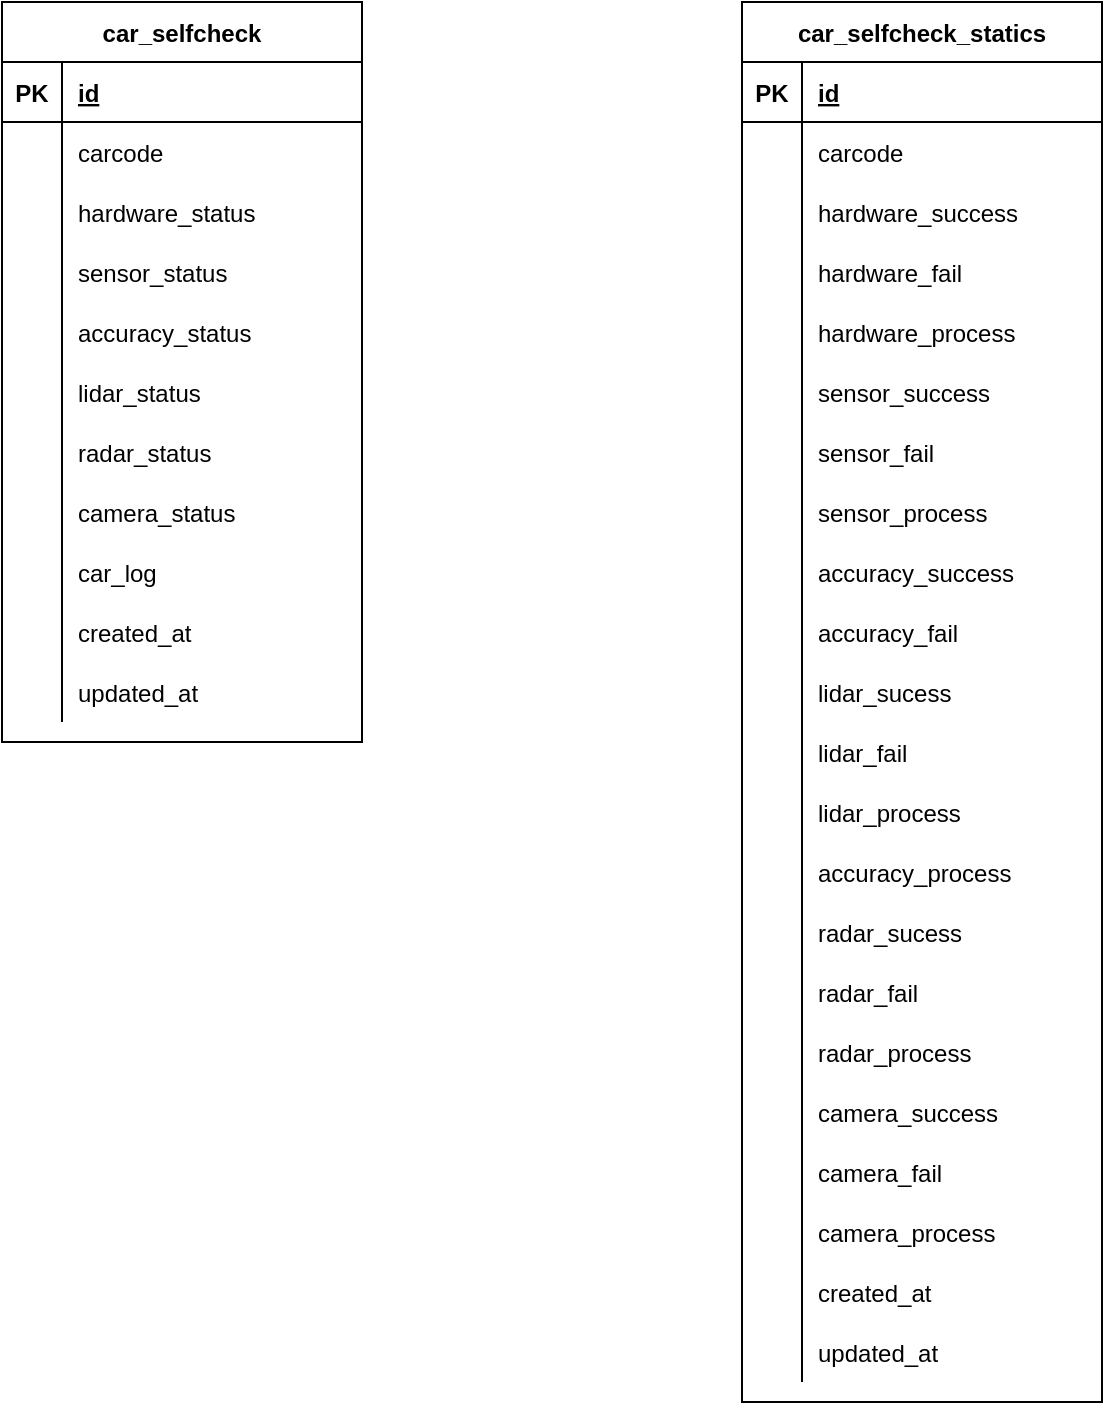 <mxfile version="14.5.10" type="github">
  <diagram id="R2lEEEUBdFMjLlhIrx00" name="Page-1">
    <mxGraphModel dx="2306" dy="1128" grid="1" gridSize="10" guides="1" tooltips="1" connect="1" arrows="1" fold="1" page="1" pageScale="1" pageWidth="850" pageHeight="1100" math="0" shadow="0" extFonts="Permanent Marker^https://fonts.googleapis.com/css?family=Permanent+Marker">
      <root>
        <mxCell id="0" />
        <mxCell id="1" parent="0" />
        <mxCell id="E98kSPfZP86CaEC_CXRD-1" value="car_selfcheck" style="shape=table;startSize=30;container=1;collapsible=1;childLayout=tableLayout;fixedRows=1;rowLines=0;fontStyle=1;align=center;resizeLast=1;" parent="1" vertex="1">
          <mxGeometry x="70" y="150" width="180" height="370" as="geometry" />
        </mxCell>
        <mxCell id="E98kSPfZP86CaEC_CXRD-2" value="" style="shape=partialRectangle;collapsible=0;dropTarget=0;pointerEvents=0;fillColor=none;top=0;left=0;bottom=1;right=0;points=[[0,0.5],[1,0.5]];portConstraint=eastwest;" parent="E98kSPfZP86CaEC_CXRD-1" vertex="1">
          <mxGeometry y="30" width="180" height="30" as="geometry" />
        </mxCell>
        <mxCell id="E98kSPfZP86CaEC_CXRD-3" value="PK" style="shape=partialRectangle;connectable=0;fillColor=none;top=0;left=0;bottom=0;right=0;fontStyle=1;overflow=hidden;" parent="E98kSPfZP86CaEC_CXRD-2" vertex="1">
          <mxGeometry width="30" height="30" as="geometry" />
        </mxCell>
        <mxCell id="E98kSPfZP86CaEC_CXRD-4" value="id" style="shape=partialRectangle;connectable=0;fillColor=none;top=0;left=0;bottom=0;right=0;align=left;spacingLeft=6;fontStyle=5;overflow=hidden;" parent="E98kSPfZP86CaEC_CXRD-2" vertex="1">
          <mxGeometry x="30" width="150" height="30" as="geometry" />
        </mxCell>
        <mxCell id="E98kSPfZP86CaEC_CXRD-5" value="" style="shape=partialRectangle;collapsible=0;dropTarget=0;pointerEvents=0;fillColor=none;top=0;left=0;bottom=0;right=0;points=[[0,0.5],[1,0.5]];portConstraint=eastwest;" parent="E98kSPfZP86CaEC_CXRD-1" vertex="1">
          <mxGeometry y="60" width="180" height="30" as="geometry" />
        </mxCell>
        <mxCell id="E98kSPfZP86CaEC_CXRD-6" value="" style="shape=partialRectangle;connectable=0;fillColor=none;top=0;left=0;bottom=0;right=0;editable=1;overflow=hidden;" parent="E98kSPfZP86CaEC_CXRD-5" vertex="1">
          <mxGeometry width="30" height="30" as="geometry" />
        </mxCell>
        <mxCell id="E98kSPfZP86CaEC_CXRD-7" value="carcode" style="shape=partialRectangle;connectable=0;fillColor=none;top=0;left=0;bottom=0;right=0;align=left;spacingLeft=6;overflow=hidden;" parent="E98kSPfZP86CaEC_CXRD-5" vertex="1">
          <mxGeometry x="30" width="150" height="30" as="geometry" />
        </mxCell>
        <mxCell id="E98kSPfZP86CaEC_CXRD-8" value="" style="shape=partialRectangle;collapsible=0;dropTarget=0;pointerEvents=0;fillColor=none;top=0;left=0;bottom=0;right=0;points=[[0,0.5],[1,0.5]];portConstraint=eastwest;" parent="E98kSPfZP86CaEC_CXRD-1" vertex="1">
          <mxGeometry y="90" width="180" height="30" as="geometry" />
        </mxCell>
        <mxCell id="E98kSPfZP86CaEC_CXRD-9" value="" style="shape=partialRectangle;connectable=0;fillColor=none;top=0;left=0;bottom=0;right=0;editable=1;overflow=hidden;" parent="E98kSPfZP86CaEC_CXRD-8" vertex="1">
          <mxGeometry width="30" height="30" as="geometry" />
        </mxCell>
        <mxCell id="E98kSPfZP86CaEC_CXRD-10" value="hardware_status" style="shape=partialRectangle;connectable=0;fillColor=none;top=0;left=0;bottom=0;right=0;align=left;spacingLeft=6;overflow=hidden;" parent="E98kSPfZP86CaEC_CXRD-8" vertex="1">
          <mxGeometry x="30" width="150" height="30" as="geometry" />
        </mxCell>
        <mxCell id="E98kSPfZP86CaEC_CXRD-11" value="" style="shape=partialRectangle;collapsible=0;dropTarget=0;pointerEvents=0;fillColor=none;top=0;left=0;bottom=0;right=0;points=[[0,0.5],[1,0.5]];portConstraint=eastwest;" parent="E98kSPfZP86CaEC_CXRD-1" vertex="1">
          <mxGeometry y="120" width="180" height="30" as="geometry" />
        </mxCell>
        <mxCell id="E98kSPfZP86CaEC_CXRD-12" value="" style="shape=partialRectangle;connectable=0;fillColor=none;top=0;left=0;bottom=0;right=0;editable=1;overflow=hidden;" parent="E98kSPfZP86CaEC_CXRD-11" vertex="1">
          <mxGeometry width="30" height="30" as="geometry" />
        </mxCell>
        <mxCell id="E98kSPfZP86CaEC_CXRD-13" value="sensor_status" style="shape=partialRectangle;connectable=0;fillColor=none;top=0;left=0;bottom=0;right=0;align=left;spacingLeft=6;overflow=hidden;" parent="E98kSPfZP86CaEC_CXRD-11" vertex="1">
          <mxGeometry x="30" width="150" height="30" as="geometry" />
        </mxCell>
        <mxCell id="E98kSPfZP86CaEC_CXRD-14" value="" style="shape=partialRectangle;collapsible=0;dropTarget=0;pointerEvents=0;fillColor=none;top=0;left=0;bottom=0;right=0;points=[[0,0.5],[1,0.5]];portConstraint=eastwest;" parent="E98kSPfZP86CaEC_CXRD-1" vertex="1">
          <mxGeometry y="150" width="180" height="30" as="geometry" />
        </mxCell>
        <mxCell id="E98kSPfZP86CaEC_CXRD-15" value="" style="shape=partialRectangle;connectable=0;fillColor=none;top=0;left=0;bottom=0;right=0;editable=1;overflow=hidden;" parent="E98kSPfZP86CaEC_CXRD-14" vertex="1">
          <mxGeometry width="30" height="30" as="geometry" />
        </mxCell>
        <mxCell id="E98kSPfZP86CaEC_CXRD-16" value="accuracy_status" style="shape=partialRectangle;connectable=0;fillColor=none;top=0;left=0;bottom=0;right=0;align=left;spacingLeft=6;overflow=hidden;" parent="E98kSPfZP86CaEC_CXRD-14" vertex="1">
          <mxGeometry x="30" width="150" height="30" as="geometry" />
        </mxCell>
        <mxCell id="E98kSPfZP86CaEC_CXRD-105" value="" style="shape=partialRectangle;collapsible=0;dropTarget=0;pointerEvents=0;fillColor=none;top=0;left=0;bottom=0;right=0;points=[[0,0.5],[1,0.5]];portConstraint=eastwest;" parent="E98kSPfZP86CaEC_CXRD-1" vertex="1">
          <mxGeometry y="180" width="180" height="30" as="geometry" />
        </mxCell>
        <mxCell id="E98kSPfZP86CaEC_CXRD-106" value="" style="shape=partialRectangle;connectable=0;fillColor=none;top=0;left=0;bottom=0;right=0;editable=1;overflow=hidden;" parent="E98kSPfZP86CaEC_CXRD-105" vertex="1">
          <mxGeometry width="30" height="30" as="geometry" />
        </mxCell>
        <mxCell id="E98kSPfZP86CaEC_CXRD-107" value="lidar_status" style="shape=partialRectangle;connectable=0;fillColor=none;top=0;left=0;bottom=0;right=0;align=left;spacingLeft=6;overflow=hidden;" parent="E98kSPfZP86CaEC_CXRD-105" vertex="1">
          <mxGeometry x="30" width="150" height="30" as="geometry" />
        </mxCell>
        <mxCell id="E98kSPfZP86CaEC_CXRD-108" value="" style="shape=partialRectangle;collapsible=0;dropTarget=0;pointerEvents=0;fillColor=none;top=0;left=0;bottom=0;right=0;points=[[0,0.5],[1,0.5]];portConstraint=eastwest;" parent="E98kSPfZP86CaEC_CXRD-1" vertex="1">
          <mxGeometry y="210" width="180" height="30" as="geometry" />
        </mxCell>
        <mxCell id="E98kSPfZP86CaEC_CXRD-109" value="" style="shape=partialRectangle;connectable=0;fillColor=none;top=0;left=0;bottom=0;right=0;editable=1;overflow=hidden;" parent="E98kSPfZP86CaEC_CXRD-108" vertex="1">
          <mxGeometry width="30" height="30" as="geometry" />
        </mxCell>
        <mxCell id="E98kSPfZP86CaEC_CXRD-110" value="radar_status" style="shape=partialRectangle;connectable=0;fillColor=none;top=0;left=0;bottom=0;right=0;align=left;spacingLeft=6;overflow=hidden;" parent="E98kSPfZP86CaEC_CXRD-108" vertex="1">
          <mxGeometry x="30" width="150" height="30" as="geometry" />
        </mxCell>
        <mxCell id="E98kSPfZP86CaEC_CXRD-111" value="" style="shape=partialRectangle;collapsible=0;dropTarget=0;pointerEvents=0;fillColor=none;top=0;left=0;bottom=0;right=0;points=[[0,0.5],[1,0.5]];portConstraint=eastwest;" parent="E98kSPfZP86CaEC_CXRD-1" vertex="1">
          <mxGeometry y="240" width="180" height="30" as="geometry" />
        </mxCell>
        <mxCell id="E98kSPfZP86CaEC_CXRD-112" value="" style="shape=partialRectangle;connectable=0;fillColor=none;top=0;left=0;bottom=0;right=0;editable=1;overflow=hidden;" parent="E98kSPfZP86CaEC_CXRD-111" vertex="1">
          <mxGeometry width="30" height="30" as="geometry" />
        </mxCell>
        <mxCell id="E98kSPfZP86CaEC_CXRD-113" value="camera_status" style="shape=partialRectangle;connectable=0;fillColor=none;top=0;left=0;bottom=0;right=0;align=left;spacingLeft=6;overflow=hidden;" parent="E98kSPfZP86CaEC_CXRD-111" vertex="1">
          <mxGeometry x="30" width="150" height="30" as="geometry" />
        </mxCell>
        <mxCell id="E98kSPfZP86CaEC_CXRD-17" value="" style="shape=partialRectangle;collapsible=0;dropTarget=0;pointerEvents=0;fillColor=none;top=0;left=0;bottom=0;right=0;points=[[0,0.5],[1,0.5]];portConstraint=eastwest;" parent="E98kSPfZP86CaEC_CXRD-1" vertex="1">
          <mxGeometry y="270" width="180" height="30" as="geometry" />
        </mxCell>
        <mxCell id="E98kSPfZP86CaEC_CXRD-18" value="" style="shape=partialRectangle;connectable=0;fillColor=none;top=0;left=0;bottom=0;right=0;editable=1;overflow=hidden;" parent="E98kSPfZP86CaEC_CXRD-17" vertex="1">
          <mxGeometry width="30" height="30" as="geometry" />
        </mxCell>
        <mxCell id="E98kSPfZP86CaEC_CXRD-19" value="car_log" style="shape=partialRectangle;connectable=0;fillColor=none;top=0;left=0;bottom=0;right=0;align=left;spacingLeft=6;overflow=hidden;" parent="E98kSPfZP86CaEC_CXRD-17" vertex="1">
          <mxGeometry x="30" width="150" height="30" as="geometry" />
        </mxCell>
        <mxCell id="E98kSPfZP86CaEC_CXRD-20" value="" style="shape=partialRectangle;collapsible=0;dropTarget=0;pointerEvents=0;fillColor=none;top=0;left=0;bottom=0;right=0;points=[[0,0.5],[1,0.5]];portConstraint=eastwest;" parent="E98kSPfZP86CaEC_CXRD-1" vertex="1">
          <mxGeometry y="300" width="180" height="30" as="geometry" />
        </mxCell>
        <mxCell id="E98kSPfZP86CaEC_CXRD-21" value="" style="shape=partialRectangle;connectable=0;fillColor=none;top=0;left=0;bottom=0;right=0;editable=1;overflow=hidden;" parent="E98kSPfZP86CaEC_CXRD-20" vertex="1">
          <mxGeometry width="30" height="30" as="geometry" />
        </mxCell>
        <mxCell id="E98kSPfZP86CaEC_CXRD-22" value="created_at" style="shape=partialRectangle;connectable=0;fillColor=none;top=0;left=0;bottom=0;right=0;align=left;spacingLeft=6;overflow=hidden;" parent="E98kSPfZP86CaEC_CXRD-20" vertex="1">
          <mxGeometry x="30" width="150" height="30" as="geometry" />
        </mxCell>
        <mxCell id="E98kSPfZP86CaEC_CXRD-23" value="" style="shape=partialRectangle;collapsible=0;dropTarget=0;pointerEvents=0;fillColor=none;top=0;left=0;bottom=0;right=0;points=[[0,0.5],[1,0.5]];portConstraint=eastwest;" parent="E98kSPfZP86CaEC_CXRD-1" vertex="1">
          <mxGeometry y="330" width="180" height="30" as="geometry" />
        </mxCell>
        <mxCell id="E98kSPfZP86CaEC_CXRD-24" value="" style="shape=partialRectangle;connectable=0;fillColor=none;top=0;left=0;bottom=0;right=0;editable=1;overflow=hidden;" parent="E98kSPfZP86CaEC_CXRD-23" vertex="1">
          <mxGeometry width="30" height="30" as="geometry" />
        </mxCell>
        <mxCell id="E98kSPfZP86CaEC_CXRD-25" value="updated_at" style="shape=partialRectangle;connectable=0;fillColor=none;top=0;left=0;bottom=0;right=0;align=left;spacingLeft=6;overflow=hidden;" parent="E98kSPfZP86CaEC_CXRD-23" vertex="1">
          <mxGeometry x="30" width="150" height="30" as="geometry" />
        </mxCell>
        <mxCell id="E98kSPfZP86CaEC_CXRD-32" value="car_selfcheck_statics" style="shape=table;startSize=30;container=1;collapsible=1;childLayout=tableLayout;fixedRows=1;rowLines=0;fontStyle=1;align=center;resizeLast=1;" parent="1" vertex="1">
          <mxGeometry x="440" y="150" width="180" height="700" as="geometry" />
        </mxCell>
        <mxCell id="E98kSPfZP86CaEC_CXRD-33" value="" style="shape=partialRectangle;collapsible=0;dropTarget=0;pointerEvents=0;fillColor=none;top=0;left=0;bottom=1;right=0;points=[[0,0.5],[1,0.5]];portConstraint=eastwest;" parent="E98kSPfZP86CaEC_CXRD-32" vertex="1">
          <mxGeometry y="30" width="180" height="30" as="geometry" />
        </mxCell>
        <mxCell id="E98kSPfZP86CaEC_CXRD-34" value="PK" style="shape=partialRectangle;connectable=0;fillColor=none;top=0;left=0;bottom=0;right=0;fontStyle=1;overflow=hidden;" parent="E98kSPfZP86CaEC_CXRD-33" vertex="1">
          <mxGeometry width="30" height="30" as="geometry" />
        </mxCell>
        <mxCell id="E98kSPfZP86CaEC_CXRD-35" value="id" style="shape=partialRectangle;connectable=0;fillColor=none;top=0;left=0;bottom=0;right=0;align=left;spacingLeft=6;fontStyle=5;overflow=hidden;" parent="E98kSPfZP86CaEC_CXRD-33" vertex="1">
          <mxGeometry x="30" width="150" height="30" as="geometry" />
        </mxCell>
        <mxCell id="E98kSPfZP86CaEC_CXRD-36" value="" style="shape=partialRectangle;collapsible=0;dropTarget=0;pointerEvents=0;fillColor=none;top=0;left=0;bottom=0;right=0;points=[[0,0.5],[1,0.5]];portConstraint=eastwest;" parent="E98kSPfZP86CaEC_CXRD-32" vertex="1">
          <mxGeometry y="60" width="180" height="30" as="geometry" />
        </mxCell>
        <mxCell id="E98kSPfZP86CaEC_CXRD-37" value="" style="shape=partialRectangle;connectable=0;fillColor=none;top=0;left=0;bottom=0;right=0;editable=1;overflow=hidden;" parent="E98kSPfZP86CaEC_CXRD-36" vertex="1">
          <mxGeometry width="30" height="30" as="geometry" />
        </mxCell>
        <mxCell id="E98kSPfZP86CaEC_CXRD-38" value="carcode" style="shape=partialRectangle;connectable=0;fillColor=none;top=0;left=0;bottom=0;right=0;align=left;spacingLeft=6;overflow=hidden;" parent="E98kSPfZP86CaEC_CXRD-36" vertex="1">
          <mxGeometry x="30" width="150" height="30" as="geometry" />
        </mxCell>
        <mxCell id="E98kSPfZP86CaEC_CXRD-39" value="" style="shape=partialRectangle;collapsible=0;dropTarget=0;pointerEvents=0;fillColor=none;top=0;left=0;bottom=0;right=0;points=[[0,0.5],[1,0.5]];portConstraint=eastwest;" parent="E98kSPfZP86CaEC_CXRD-32" vertex="1">
          <mxGeometry y="90" width="180" height="30" as="geometry" />
        </mxCell>
        <mxCell id="E98kSPfZP86CaEC_CXRD-40" value="" style="shape=partialRectangle;connectable=0;fillColor=none;top=0;left=0;bottom=0;right=0;editable=1;overflow=hidden;" parent="E98kSPfZP86CaEC_CXRD-39" vertex="1">
          <mxGeometry width="30" height="30" as="geometry" />
        </mxCell>
        <mxCell id="E98kSPfZP86CaEC_CXRD-41" value="hardware_success" style="shape=partialRectangle;connectable=0;fillColor=none;top=0;left=0;bottom=0;right=0;align=left;spacingLeft=6;overflow=hidden;" parent="E98kSPfZP86CaEC_CXRD-39" vertex="1">
          <mxGeometry x="30" width="150" height="30" as="geometry" />
        </mxCell>
        <mxCell id="E98kSPfZP86CaEC_CXRD-42" value="" style="shape=partialRectangle;collapsible=0;dropTarget=0;pointerEvents=0;fillColor=none;top=0;left=0;bottom=0;right=0;points=[[0,0.5],[1,0.5]];portConstraint=eastwest;" parent="E98kSPfZP86CaEC_CXRD-32" vertex="1">
          <mxGeometry y="120" width="180" height="30" as="geometry" />
        </mxCell>
        <mxCell id="E98kSPfZP86CaEC_CXRD-43" value="" style="shape=partialRectangle;connectable=0;fillColor=none;top=0;left=0;bottom=0;right=0;editable=1;overflow=hidden;" parent="E98kSPfZP86CaEC_CXRD-42" vertex="1">
          <mxGeometry width="30" height="30" as="geometry" />
        </mxCell>
        <mxCell id="E98kSPfZP86CaEC_CXRD-44" value="hardware_fail" style="shape=partialRectangle;connectable=0;fillColor=none;top=0;left=0;bottom=0;right=0;align=left;spacingLeft=6;overflow=hidden;" parent="E98kSPfZP86CaEC_CXRD-42" vertex="1">
          <mxGeometry x="30" width="150" height="30" as="geometry" />
        </mxCell>
        <mxCell id="E98kSPfZP86CaEC_CXRD-45" value="" style="shape=partialRectangle;collapsible=0;dropTarget=0;pointerEvents=0;fillColor=none;top=0;left=0;bottom=0;right=0;points=[[0,0.5],[1,0.5]];portConstraint=eastwest;" parent="E98kSPfZP86CaEC_CXRD-32" vertex="1">
          <mxGeometry y="150" width="180" height="30" as="geometry" />
        </mxCell>
        <mxCell id="E98kSPfZP86CaEC_CXRD-46" value="" style="shape=partialRectangle;connectable=0;fillColor=none;top=0;left=0;bottom=0;right=0;editable=1;overflow=hidden;" parent="E98kSPfZP86CaEC_CXRD-45" vertex="1">
          <mxGeometry width="30" height="30" as="geometry" />
        </mxCell>
        <mxCell id="E98kSPfZP86CaEC_CXRD-47" value="hardware_process" style="shape=partialRectangle;connectable=0;fillColor=none;top=0;left=0;bottom=0;right=0;align=left;spacingLeft=6;overflow=hidden;" parent="E98kSPfZP86CaEC_CXRD-45" vertex="1">
          <mxGeometry x="30" width="150" height="30" as="geometry" />
        </mxCell>
        <mxCell id="E98kSPfZP86CaEC_CXRD-48" value="" style="shape=partialRectangle;collapsible=0;dropTarget=0;pointerEvents=0;fillColor=none;top=0;left=0;bottom=0;right=0;points=[[0,0.5],[1,0.5]];portConstraint=eastwest;" parent="E98kSPfZP86CaEC_CXRD-32" vertex="1">
          <mxGeometry y="180" width="180" height="30" as="geometry" />
        </mxCell>
        <mxCell id="E98kSPfZP86CaEC_CXRD-49" value="" style="shape=partialRectangle;connectable=0;fillColor=none;top=0;left=0;bottom=0;right=0;editable=1;overflow=hidden;" parent="E98kSPfZP86CaEC_CXRD-48" vertex="1">
          <mxGeometry width="30" height="30" as="geometry" />
        </mxCell>
        <mxCell id="E98kSPfZP86CaEC_CXRD-50" value="sensor_success" style="shape=partialRectangle;connectable=0;fillColor=none;top=0;left=0;bottom=0;right=0;align=left;spacingLeft=6;overflow=hidden;" parent="E98kSPfZP86CaEC_CXRD-48" vertex="1">
          <mxGeometry x="30" width="150" height="30" as="geometry" />
        </mxCell>
        <mxCell id="E98kSPfZP86CaEC_CXRD-51" value="" style="shape=partialRectangle;collapsible=0;dropTarget=0;pointerEvents=0;fillColor=none;top=0;left=0;bottom=0;right=0;points=[[0,0.5],[1,0.5]];portConstraint=eastwest;" parent="E98kSPfZP86CaEC_CXRD-32" vertex="1">
          <mxGeometry y="210" width="180" height="30" as="geometry" />
        </mxCell>
        <mxCell id="E98kSPfZP86CaEC_CXRD-52" value="" style="shape=partialRectangle;connectable=0;fillColor=none;top=0;left=0;bottom=0;right=0;editable=1;overflow=hidden;" parent="E98kSPfZP86CaEC_CXRD-51" vertex="1">
          <mxGeometry width="30" height="30" as="geometry" />
        </mxCell>
        <mxCell id="E98kSPfZP86CaEC_CXRD-53" value="sensor_fail" style="shape=partialRectangle;connectable=0;fillColor=none;top=0;left=0;bottom=0;right=0;align=left;spacingLeft=6;overflow=hidden;" parent="E98kSPfZP86CaEC_CXRD-51" vertex="1">
          <mxGeometry x="30" width="150" height="30" as="geometry" />
        </mxCell>
        <mxCell id="E98kSPfZP86CaEC_CXRD-54" value="" style="shape=partialRectangle;collapsible=0;dropTarget=0;pointerEvents=0;fillColor=none;top=0;left=0;bottom=0;right=0;points=[[0,0.5],[1,0.5]];portConstraint=eastwest;" parent="E98kSPfZP86CaEC_CXRD-32" vertex="1">
          <mxGeometry y="240" width="180" height="30" as="geometry" />
        </mxCell>
        <mxCell id="E98kSPfZP86CaEC_CXRD-55" value="" style="shape=partialRectangle;connectable=0;fillColor=none;top=0;left=0;bottom=0;right=0;editable=1;overflow=hidden;" parent="E98kSPfZP86CaEC_CXRD-54" vertex="1">
          <mxGeometry width="30" height="30" as="geometry" />
        </mxCell>
        <mxCell id="E98kSPfZP86CaEC_CXRD-56" value="sensor_process" style="shape=partialRectangle;connectable=0;fillColor=none;top=0;left=0;bottom=0;right=0;align=left;spacingLeft=6;overflow=hidden;" parent="E98kSPfZP86CaEC_CXRD-54" vertex="1">
          <mxGeometry x="30" width="150" height="30" as="geometry" />
        </mxCell>
        <mxCell id="E98kSPfZP86CaEC_CXRD-57" value="" style="shape=partialRectangle;collapsible=0;dropTarget=0;pointerEvents=0;fillColor=none;top=0;left=0;bottom=0;right=0;points=[[0,0.5],[1,0.5]];portConstraint=eastwest;" parent="E98kSPfZP86CaEC_CXRD-32" vertex="1">
          <mxGeometry y="270" width="180" height="30" as="geometry" />
        </mxCell>
        <mxCell id="E98kSPfZP86CaEC_CXRD-58" value="" style="shape=partialRectangle;connectable=0;fillColor=none;top=0;left=0;bottom=0;right=0;editable=1;overflow=hidden;" parent="E98kSPfZP86CaEC_CXRD-57" vertex="1">
          <mxGeometry width="30" height="30" as="geometry" />
        </mxCell>
        <mxCell id="E98kSPfZP86CaEC_CXRD-59" value="accuracy_success" style="shape=partialRectangle;connectable=0;fillColor=none;top=0;left=0;bottom=0;right=0;align=left;spacingLeft=6;overflow=hidden;" parent="E98kSPfZP86CaEC_CXRD-57" vertex="1">
          <mxGeometry x="30" width="150" height="30" as="geometry" />
        </mxCell>
        <mxCell id="E98kSPfZP86CaEC_CXRD-63" value="" style="shape=partialRectangle;collapsible=0;dropTarget=0;pointerEvents=0;fillColor=none;top=0;left=0;bottom=0;right=0;points=[[0,0.5],[1,0.5]];portConstraint=eastwest;" parent="E98kSPfZP86CaEC_CXRD-32" vertex="1">
          <mxGeometry y="300" width="180" height="30" as="geometry" />
        </mxCell>
        <mxCell id="E98kSPfZP86CaEC_CXRD-64" value="" style="shape=partialRectangle;connectable=0;fillColor=none;top=0;left=0;bottom=0;right=0;editable=1;overflow=hidden;" parent="E98kSPfZP86CaEC_CXRD-63" vertex="1">
          <mxGeometry width="30" height="30" as="geometry" />
        </mxCell>
        <mxCell id="E98kSPfZP86CaEC_CXRD-65" value="accuracy_fail" style="shape=partialRectangle;connectable=0;fillColor=none;top=0;left=0;bottom=0;right=0;align=left;spacingLeft=6;overflow=hidden;" parent="E98kSPfZP86CaEC_CXRD-63" vertex="1">
          <mxGeometry x="30" width="150" height="30" as="geometry" />
        </mxCell>
        <mxCell id="E98kSPfZP86CaEC_CXRD-66" value="" style="shape=partialRectangle;collapsible=0;dropTarget=0;pointerEvents=0;fillColor=none;top=0;left=0;bottom=0;right=0;points=[[0,0.5],[1,0.5]];portConstraint=eastwest;" parent="E98kSPfZP86CaEC_CXRD-32" vertex="1">
          <mxGeometry y="330" width="180" height="30" as="geometry" />
        </mxCell>
        <mxCell id="E98kSPfZP86CaEC_CXRD-67" value="" style="shape=partialRectangle;connectable=0;fillColor=none;top=0;left=0;bottom=0;right=0;editable=1;overflow=hidden;" parent="E98kSPfZP86CaEC_CXRD-66" vertex="1">
          <mxGeometry width="30" height="30" as="geometry" />
        </mxCell>
        <mxCell id="E98kSPfZP86CaEC_CXRD-68" value="lidar_sucess" style="shape=partialRectangle;connectable=0;fillColor=none;top=0;left=0;bottom=0;right=0;align=left;spacingLeft=6;overflow=hidden;" parent="E98kSPfZP86CaEC_CXRD-66" vertex="1">
          <mxGeometry x="30" width="150" height="30" as="geometry" />
        </mxCell>
        <mxCell id="E98kSPfZP86CaEC_CXRD-78" value="" style="shape=partialRectangle;collapsible=0;dropTarget=0;pointerEvents=0;fillColor=none;top=0;left=0;bottom=0;right=0;points=[[0,0.5],[1,0.5]];portConstraint=eastwest;" parent="E98kSPfZP86CaEC_CXRD-32" vertex="1">
          <mxGeometry y="360" width="180" height="30" as="geometry" />
        </mxCell>
        <mxCell id="E98kSPfZP86CaEC_CXRD-79" value="" style="shape=partialRectangle;connectable=0;fillColor=none;top=0;left=0;bottom=0;right=0;editable=1;overflow=hidden;" parent="E98kSPfZP86CaEC_CXRD-78" vertex="1">
          <mxGeometry width="30" height="30" as="geometry" />
        </mxCell>
        <mxCell id="E98kSPfZP86CaEC_CXRD-80" value="lidar_fail" style="shape=partialRectangle;connectable=0;fillColor=none;top=0;left=0;bottom=0;right=0;align=left;spacingLeft=6;overflow=hidden;" parent="E98kSPfZP86CaEC_CXRD-78" vertex="1">
          <mxGeometry x="30" width="150" height="30" as="geometry" />
        </mxCell>
        <mxCell id="E98kSPfZP86CaEC_CXRD-81" value="" style="shape=partialRectangle;collapsible=0;dropTarget=0;pointerEvents=0;fillColor=none;top=0;left=0;bottom=0;right=0;points=[[0,0.5],[1,0.5]];portConstraint=eastwest;" parent="E98kSPfZP86CaEC_CXRD-32" vertex="1">
          <mxGeometry y="390" width="180" height="30" as="geometry" />
        </mxCell>
        <mxCell id="E98kSPfZP86CaEC_CXRD-82" value="" style="shape=partialRectangle;connectable=0;fillColor=none;top=0;left=0;bottom=0;right=0;editable=1;overflow=hidden;" parent="E98kSPfZP86CaEC_CXRD-81" vertex="1">
          <mxGeometry width="30" height="30" as="geometry" />
        </mxCell>
        <mxCell id="E98kSPfZP86CaEC_CXRD-83" value="lidar_process" style="shape=partialRectangle;connectable=0;fillColor=none;top=0;left=0;bottom=0;right=0;align=left;spacingLeft=6;overflow=hidden;" parent="E98kSPfZP86CaEC_CXRD-81" vertex="1">
          <mxGeometry x="30" width="150" height="30" as="geometry" />
        </mxCell>
        <mxCell id="E98kSPfZP86CaEC_CXRD-84" value="" style="shape=partialRectangle;collapsible=0;dropTarget=0;pointerEvents=0;fillColor=none;top=0;left=0;bottom=0;right=0;points=[[0,0.5],[1,0.5]];portConstraint=eastwest;" parent="E98kSPfZP86CaEC_CXRD-32" vertex="1">
          <mxGeometry y="420" width="180" height="30" as="geometry" />
        </mxCell>
        <mxCell id="E98kSPfZP86CaEC_CXRD-85" value="" style="shape=partialRectangle;connectable=0;fillColor=none;top=0;left=0;bottom=0;right=0;editable=1;overflow=hidden;" parent="E98kSPfZP86CaEC_CXRD-84" vertex="1">
          <mxGeometry width="30" height="30" as="geometry" />
        </mxCell>
        <mxCell id="E98kSPfZP86CaEC_CXRD-86" value="accuracy_process" style="shape=partialRectangle;connectable=0;fillColor=none;top=0;left=0;bottom=0;right=0;align=left;spacingLeft=6;overflow=hidden;" parent="E98kSPfZP86CaEC_CXRD-84" vertex="1">
          <mxGeometry x="30" width="150" height="30" as="geometry" />
        </mxCell>
        <mxCell id="E98kSPfZP86CaEC_CXRD-69" value="" style="shape=partialRectangle;collapsible=0;dropTarget=0;pointerEvents=0;fillColor=none;top=0;left=0;bottom=0;right=0;points=[[0,0.5],[1,0.5]];portConstraint=eastwest;" parent="E98kSPfZP86CaEC_CXRD-32" vertex="1">
          <mxGeometry y="450" width="180" height="30" as="geometry" />
        </mxCell>
        <mxCell id="E98kSPfZP86CaEC_CXRD-70" value="" style="shape=partialRectangle;connectable=0;fillColor=none;top=0;left=0;bottom=0;right=0;editable=1;overflow=hidden;" parent="E98kSPfZP86CaEC_CXRD-69" vertex="1">
          <mxGeometry width="30" height="30" as="geometry" />
        </mxCell>
        <mxCell id="E98kSPfZP86CaEC_CXRD-71" value="radar_sucess" style="shape=partialRectangle;connectable=0;fillColor=none;top=0;left=0;bottom=0;right=0;align=left;spacingLeft=6;overflow=hidden;" parent="E98kSPfZP86CaEC_CXRD-69" vertex="1">
          <mxGeometry x="30" width="150" height="30" as="geometry" />
        </mxCell>
        <mxCell id="E98kSPfZP86CaEC_CXRD-72" value="" style="shape=partialRectangle;collapsible=0;dropTarget=0;pointerEvents=0;fillColor=none;top=0;left=0;bottom=0;right=0;points=[[0,0.5],[1,0.5]];portConstraint=eastwest;" parent="E98kSPfZP86CaEC_CXRD-32" vertex="1">
          <mxGeometry y="480" width="180" height="30" as="geometry" />
        </mxCell>
        <mxCell id="E98kSPfZP86CaEC_CXRD-73" value="" style="shape=partialRectangle;connectable=0;fillColor=none;top=0;left=0;bottom=0;right=0;editable=1;overflow=hidden;" parent="E98kSPfZP86CaEC_CXRD-72" vertex="1">
          <mxGeometry width="30" height="30" as="geometry" />
        </mxCell>
        <mxCell id="E98kSPfZP86CaEC_CXRD-74" value="radar_fail" style="shape=partialRectangle;connectable=0;fillColor=none;top=0;left=0;bottom=0;right=0;align=left;spacingLeft=6;overflow=hidden;" parent="E98kSPfZP86CaEC_CXRD-72" vertex="1">
          <mxGeometry x="30" width="150" height="30" as="geometry" />
        </mxCell>
        <mxCell id="E98kSPfZP86CaEC_CXRD-87" value="" style="shape=partialRectangle;collapsible=0;dropTarget=0;pointerEvents=0;fillColor=none;top=0;left=0;bottom=0;right=0;points=[[0,0.5],[1,0.5]];portConstraint=eastwest;" parent="E98kSPfZP86CaEC_CXRD-32" vertex="1">
          <mxGeometry y="510" width="180" height="30" as="geometry" />
        </mxCell>
        <mxCell id="E98kSPfZP86CaEC_CXRD-88" value="" style="shape=partialRectangle;connectable=0;fillColor=none;top=0;left=0;bottom=0;right=0;editable=1;overflow=hidden;" parent="E98kSPfZP86CaEC_CXRD-87" vertex="1">
          <mxGeometry width="30" height="30" as="geometry" />
        </mxCell>
        <mxCell id="E98kSPfZP86CaEC_CXRD-89" value="radar_process" style="shape=partialRectangle;connectable=0;fillColor=none;top=0;left=0;bottom=0;right=0;align=left;spacingLeft=6;overflow=hidden;" parent="E98kSPfZP86CaEC_CXRD-87" vertex="1">
          <mxGeometry x="30" width="150" height="30" as="geometry" />
        </mxCell>
        <mxCell id="E98kSPfZP86CaEC_CXRD-90" value="" style="shape=partialRectangle;collapsible=0;dropTarget=0;pointerEvents=0;fillColor=none;top=0;left=0;bottom=0;right=0;points=[[0,0.5],[1,0.5]];portConstraint=eastwest;" parent="E98kSPfZP86CaEC_CXRD-32" vertex="1">
          <mxGeometry y="540" width="180" height="30" as="geometry" />
        </mxCell>
        <mxCell id="E98kSPfZP86CaEC_CXRD-91" value="" style="shape=partialRectangle;connectable=0;fillColor=none;top=0;left=0;bottom=0;right=0;editable=1;overflow=hidden;" parent="E98kSPfZP86CaEC_CXRD-90" vertex="1">
          <mxGeometry width="30" height="30" as="geometry" />
        </mxCell>
        <mxCell id="E98kSPfZP86CaEC_CXRD-92" value="camera_success" style="shape=partialRectangle;connectable=0;fillColor=none;top=0;left=0;bottom=0;right=0;align=left;spacingLeft=6;overflow=hidden;" parent="E98kSPfZP86CaEC_CXRD-90" vertex="1">
          <mxGeometry x="30" width="150" height="30" as="geometry" />
        </mxCell>
        <mxCell id="E98kSPfZP86CaEC_CXRD-93" value="" style="shape=partialRectangle;collapsible=0;dropTarget=0;pointerEvents=0;fillColor=none;top=0;left=0;bottom=0;right=0;points=[[0,0.5],[1,0.5]];portConstraint=eastwest;" parent="E98kSPfZP86CaEC_CXRD-32" vertex="1">
          <mxGeometry y="570" width="180" height="30" as="geometry" />
        </mxCell>
        <mxCell id="E98kSPfZP86CaEC_CXRD-94" value="" style="shape=partialRectangle;connectable=0;fillColor=none;top=0;left=0;bottom=0;right=0;editable=1;overflow=hidden;" parent="E98kSPfZP86CaEC_CXRD-93" vertex="1">
          <mxGeometry width="30" height="30" as="geometry" />
        </mxCell>
        <mxCell id="E98kSPfZP86CaEC_CXRD-95" value="camera_fail" style="shape=partialRectangle;connectable=0;fillColor=none;top=0;left=0;bottom=0;right=0;align=left;spacingLeft=6;overflow=hidden;" parent="E98kSPfZP86CaEC_CXRD-93" vertex="1">
          <mxGeometry x="30" width="150" height="30" as="geometry" />
        </mxCell>
        <mxCell id="E98kSPfZP86CaEC_CXRD-96" value="" style="shape=partialRectangle;collapsible=0;dropTarget=0;pointerEvents=0;fillColor=none;top=0;left=0;bottom=0;right=0;points=[[0,0.5],[1,0.5]];portConstraint=eastwest;" parent="E98kSPfZP86CaEC_CXRD-32" vertex="1">
          <mxGeometry y="600" width="180" height="30" as="geometry" />
        </mxCell>
        <mxCell id="E98kSPfZP86CaEC_CXRD-97" value="" style="shape=partialRectangle;connectable=0;fillColor=none;top=0;left=0;bottom=0;right=0;editable=1;overflow=hidden;" parent="E98kSPfZP86CaEC_CXRD-96" vertex="1">
          <mxGeometry width="30" height="30" as="geometry" />
        </mxCell>
        <mxCell id="E98kSPfZP86CaEC_CXRD-98" value="camera_process" style="shape=partialRectangle;connectable=0;fillColor=none;top=0;left=0;bottom=0;right=0;align=left;spacingLeft=6;overflow=hidden;" parent="E98kSPfZP86CaEC_CXRD-96" vertex="1">
          <mxGeometry x="30" width="150" height="30" as="geometry" />
        </mxCell>
        <mxCell id="E98kSPfZP86CaEC_CXRD-99" value="" style="shape=partialRectangle;collapsible=0;dropTarget=0;pointerEvents=0;fillColor=none;top=0;left=0;bottom=0;right=0;points=[[0,0.5],[1,0.5]];portConstraint=eastwest;" parent="E98kSPfZP86CaEC_CXRD-32" vertex="1">
          <mxGeometry y="630" width="180" height="30" as="geometry" />
        </mxCell>
        <mxCell id="E98kSPfZP86CaEC_CXRD-100" value="" style="shape=partialRectangle;connectable=0;fillColor=none;top=0;left=0;bottom=0;right=0;editable=1;overflow=hidden;" parent="E98kSPfZP86CaEC_CXRD-99" vertex="1">
          <mxGeometry width="30" height="30" as="geometry" />
        </mxCell>
        <mxCell id="E98kSPfZP86CaEC_CXRD-101" value="created_at" style="shape=partialRectangle;connectable=0;fillColor=none;top=0;left=0;bottom=0;right=0;align=left;spacingLeft=6;overflow=hidden;" parent="E98kSPfZP86CaEC_CXRD-99" vertex="1">
          <mxGeometry x="30" width="150" height="30" as="geometry" />
        </mxCell>
        <mxCell id="E98kSPfZP86CaEC_CXRD-102" value="" style="shape=partialRectangle;collapsible=0;dropTarget=0;pointerEvents=0;fillColor=none;top=0;left=0;bottom=0;right=0;points=[[0,0.5],[1,0.5]];portConstraint=eastwest;" parent="E98kSPfZP86CaEC_CXRD-32" vertex="1">
          <mxGeometry y="660" width="180" height="30" as="geometry" />
        </mxCell>
        <mxCell id="E98kSPfZP86CaEC_CXRD-103" value="" style="shape=partialRectangle;connectable=0;fillColor=none;top=0;left=0;bottom=0;right=0;editable=1;overflow=hidden;" parent="E98kSPfZP86CaEC_CXRD-102" vertex="1">
          <mxGeometry width="30" height="30" as="geometry" />
        </mxCell>
        <mxCell id="E98kSPfZP86CaEC_CXRD-104" value="updated_at" style="shape=partialRectangle;connectable=0;fillColor=none;top=0;left=0;bottom=0;right=0;align=left;spacingLeft=6;overflow=hidden;" parent="E98kSPfZP86CaEC_CXRD-102" vertex="1">
          <mxGeometry x="30" width="150" height="30" as="geometry" />
        </mxCell>
      </root>
    </mxGraphModel>
  </diagram>
</mxfile>
